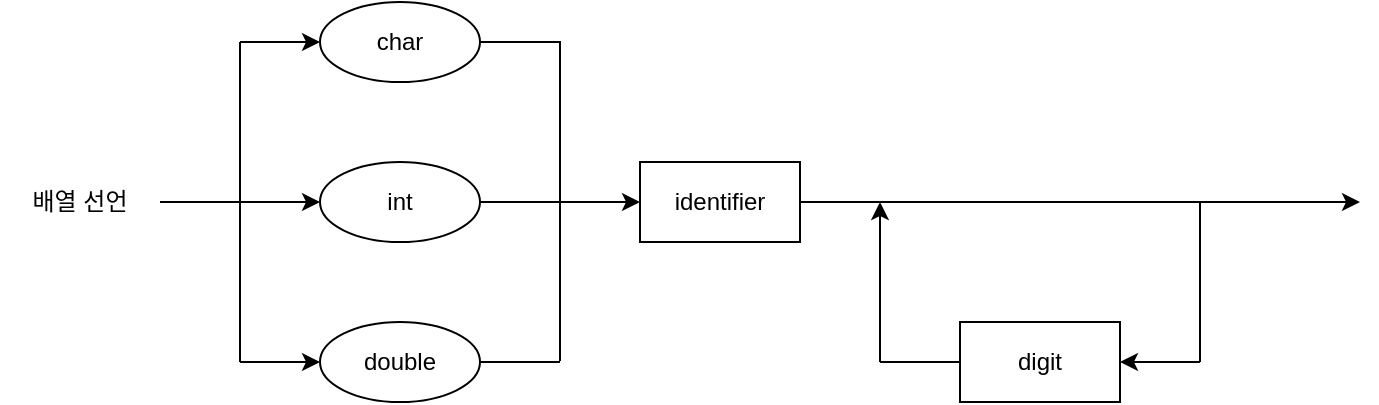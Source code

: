 <mxfile version="20.4.0" type="github">
  <diagram id="prtHgNgQTEPvFCAcTncT" name="Page-1">
    <mxGraphModel dx="813" dy="441" grid="1" gridSize="10" guides="1" tooltips="1" connect="1" arrows="1" fold="1" page="1" pageScale="1" pageWidth="827" pageHeight="1169" math="0" shadow="0">
      <root>
        <mxCell id="0" />
        <mxCell id="1" parent="0" />
        <mxCell id="AnzIzo2QIbqtz6C-3jCv-27" value="" style="group" vertex="1" connectable="0" parent="1">
          <mxGeometry x="60" y="160" width="680" height="200" as="geometry" />
        </mxCell>
        <mxCell id="AnzIzo2QIbqtz6C-3jCv-23" value="" style="group" vertex="1" connectable="0" parent="AnzIzo2QIbqtz6C-3jCv-27">
          <mxGeometry width="680" height="200" as="geometry" />
        </mxCell>
        <mxCell id="AnzIzo2QIbqtz6C-3jCv-1" value="배열 선언" style="rounded=0;whiteSpace=wrap;html=1;strokeColor=none;fillColor=none;" vertex="1" parent="AnzIzo2QIbqtz6C-3jCv-23">
          <mxGeometry y="80" width="80" height="40" as="geometry" />
        </mxCell>
        <mxCell id="AnzIzo2QIbqtz6C-3jCv-10" value="identifier" style="rounded=0;whiteSpace=wrap;html=1;" vertex="1" parent="AnzIzo2QIbqtz6C-3jCv-23">
          <mxGeometry x="320" y="80" width="80" height="40" as="geometry" />
        </mxCell>
        <mxCell id="AnzIzo2QIbqtz6C-3jCv-16" value="" style="endArrow=classic;html=1;rounded=0;" edge="1" parent="AnzIzo2QIbqtz6C-3jCv-23" source="AnzIzo2QIbqtz6C-3jCv-10">
          <mxGeometry width="50" height="50" relative="1" as="geometry">
            <mxPoint x="440" y="240" as="sourcePoint" />
            <mxPoint x="680" y="100" as="targetPoint" />
          </mxGeometry>
        </mxCell>
        <mxCell id="AnzIzo2QIbqtz6C-3jCv-22" value="" style="group" vertex="1" connectable="0" parent="AnzIzo2QIbqtz6C-3jCv-23">
          <mxGeometry x="120" width="160" height="200" as="geometry" />
        </mxCell>
        <mxCell id="AnzIzo2QIbqtz6C-3jCv-2" value="double" style="ellipse;whiteSpace=wrap;html=1;" vertex="1" parent="AnzIzo2QIbqtz6C-3jCv-22">
          <mxGeometry x="40" y="160" width="80" height="40" as="geometry" />
        </mxCell>
        <mxCell id="AnzIzo2QIbqtz6C-3jCv-3" value="int" style="ellipse;whiteSpace=wrap;html=1;" vertex="1" parent="AnzIzo2QIbqtz6C-3jCv-22">
          <mxGeometry x="40" y="80" width="80" height="40" as="geometry" />
        </mxCell>
        <mxCell id="AnzIzo2QIbqtz6C-3jCv-4" value="char" style="ellipse;whiteSpace=wrap;html=1;" vertex="1" parent="AnzIzo2QIbqtz6C-3jCv-22">
          <mxGeometry x="40" width="80" height="40" as="geometry" />
        </mxCell>
        <mxCell id="AnzIzo2QIbqtz6C-3jCv-20" value="" style="group" vertex="1" connectable="0" parent="AnzIzo2QIbqtz6C-3jCv-22">
          <mxGeometry y="20" height="160" as="geometry" />
        </mxCell>
        <mxCell id="AnzIzo2QIbqtz6C-3jCv-6" value="" style="endArrow=none;html=1;rounded=0;" edge="1" parent="AnzIzo2QIbqtz6C-3jCv-20">
          <mxGeometry width="50" height="50" relative="1" as="geometry">
            <mxPoint y="160" as="sourcePoint" />
            <mxPoint as="targetPoint" />
          </mxGeometry>
        </mxCell>
        <mxCell id="AnzIzo2QIbqtz6C-3jCv-7" value="" style="endArrow=classic;html=1;rounded=0;" edge="1" parent="AnzIzo2QIbqtz6C-3jCv-20" target="AnzIzo2QIbqtz6C-3jCv-4">
          <mxGeometry width="50" height="50" relative="1" as="geometry">
            <mxPoint as="sourcePoint" />
            <mxPoint x="280" y="200" as="targetPoint" />
          </mxGeometry>
        </mxCell>
        <mxCell id="AnzIzo2QIbqtz6C-3jCv-8" value="" style="endArrow=classic;html=1;rounded=0;" edge="1" parent="AnzIzo2QIbqtz6C-3jCv-20" target="AnzIzo2QIbqtz6C-3jCv-2">
          <mxGeometry width="50" height="50" relative="1" as="geometry">
            <mxPoint y="160" as="sourcePoint" />
            <mxPoint x="60" y="280" as="targetPoint" />
          </mxGeometry>
        </mxCell>
        <mxCell id="AnzIzo2QIbqtz6C-3jCv-21" value="" style="group" vertex="1" connectable="0" parent="AnzIzo2QIbqtz6C-3jCv-22">
          <mxGeometry x="160" y="19.5" height="160.5" as="geometry" />
        </mxCell>
        <mxCell id="AnzIzo2QIbqtz6C-3jCv-11" value="" style="endArrow=none;html=1;rounded=0;" edge="1" parent="AnzIzo2QIbqtz6C-3jCv-21">
          <mxGeometry width="50" height="50" relative="1" as="geometry">
            <mxPoint y="160" as="sourcePoint" />
            <mxPoint as="targetPoint" />
          </mxGeometry>
        </mxCell>
        <mxCell id="AnzIzo2QIbqtz6C-3jCv-14" value="" style="endArrow=none;html=1;rounded=0;" edge="1" parent="AnzIzo2QIbqtz6C-3jCv-21" source="AnzIzo2QIbqtz6C-3jCv-4">
          <mxGeometry width="50" height="50" relative="1" as="geometry">
            <mxPoint x="70" y="250.5" as="sourcePoint" />
            <mxPoint y="0.5" as="targetPoint" />
          </mxGeometry>
        </mxCell>
        <mxCell id="AnzIzo2QIbqtz6C-3jCv-15" value="" style="endArrow=none;html=1;rounded=0;" edge="1" parent="AnzIzo2QIbqtz6C-3jCv-21" source="AnzIzo2QIbqtz6C-3jCv-2">
          <mxGeometry width="50" height="50" relative="1" as="geometry">
            <mxPoint x="-80" y="280.5" as="sourcePoint" />
            <mxPoint y="160.5" as="targetPoint" />
          </mxGeometry>
        </mxCell>
        <mxCell id="AnzIzo2QIbqtz6C-3jCv-5" value="" style="endArrow=classic;html=1;rounded=0;" edge="1" parent="AnzIzo2QIbqtz6C-3jCv-23" source="AnzIzo2QIbqtz6C-3jCv-1" target="AnzIzo2QIbqtz6C-3jCv-3">
          <mxGeometry width="50" height="50" relative="1" as="geometry">
            <mxPoint x="390" y="430" as="sourcePoint" />
            <mxPoint x="440" y="380" as="targetPoint" />
          </mxGeometry>
        </mxCell>
        <mxCell id="AnzIzo2QIbqtz6C-3jCv-9" value="" style="endArrow=classic;html=1;rounded=0;" edge="1" parent="AnzIzo2QIbqtz6C-3jCv-23" source="AnzIzo2QIbqtz6C-3jCv-3" target="AnzIzo2QIbqtz6C-3jCv-10">
          <mxGeometry width="50" height="50" relative="1" as="geometry">
            <mxPoint x="390" y="430" as="sourcePoint" />
            <mxPoint x="360" y="260" as="targetPoint" />
          </mxGeometry>
        </mxCell>
        <mxCell id="AnzIzo2QIbqtz6C-3jCv-19" value="digit" style="rounded=0;whiteSpace=wrap;html=1;" vertex="1" parent="AnzIzo2QIbqtz6C-3jCv-23">
          <mxGeometry x="480" y="160" width="80" height="40" as="geometry" />
        </mxCell>
        <mxCell id="AnzIzo2QIbqtz6C-3jCv-26" value="" style="group" vertex="1" connectable="0" parent="AnzIzo2QIbqtz6C-3jCv-27">
          <mxGeometry x="440" y="100" width="160" height="80" as="geometry" />
        </mxCell>
        <mxCell id="AnzIzo2QIbqtz6C-3jCv-17" value="" style="endArrow=none;html=1;rounded=0;" edge="1" parent="AnzIzo2QIbqtz6C-3jCv-26">
          <mxGeometry width="50" height="50" relative="1" as="geometry">
            <mxPoint x="160" y="80" as="sourcePoint" />
            <mxPoint x="160" as="targetPoint" />
          </mxGeometry>
        </mxCell>
        <mxCell id="AnzIzo2QIbqtz6C-3jCv-18" value="" style="endArrow=classic;html=1;rounded=0;" edge="1" parent="AnzIzo2QIbqtz6C-3jCv-26">
          <mxGeometry width="50" height="50" relative="1" as="geometry">
            <mxPoint x="160" y="80" as="sourcePoint" />
            <mxPoint x="120" y="80" as="targetPoint" />
          </mxGeometry>
        </mxCell>
        <mxCell id="AnzIzo2QIbqtz6C-3jCv-24" value="" style="endArrow=none;html=1;rounded=0;entryX=0;entryY=0.5;entryDx=0;entryDy=0;" edge="1" parent="AnzIzo2QIbqtz6C-3jCv-26" target="AnzIzo2QIbqtz6C-3jCv-19">
          <mxGeometry width="50" height="50" relative="1" as="geometry">
            <mxPoint y="80" as="sourcePoint" />
            <mxPoint x="-60" y="120" as="targetPoint" />
          </mxGeometry>
        </mxCell>
        <mxCell id="AnzIzo2QIbqtz6C-3jCv-25" value="" style="endArrow=classic;html=1;rounded=0;" edge="1" parent="AnzIzo2QIbqtz6C-3jCv-26">
          <mxGeometry width="50" height="50" relative="1" as="geometry">
            <mxPoint y="80" as="sourcePoint" />
            <mxPoint as="targetPoint" />
          </mxGeometry>
        </mxCell>
      </root>
    </mxGraphModel>
  </diagram>
</mxfile>
